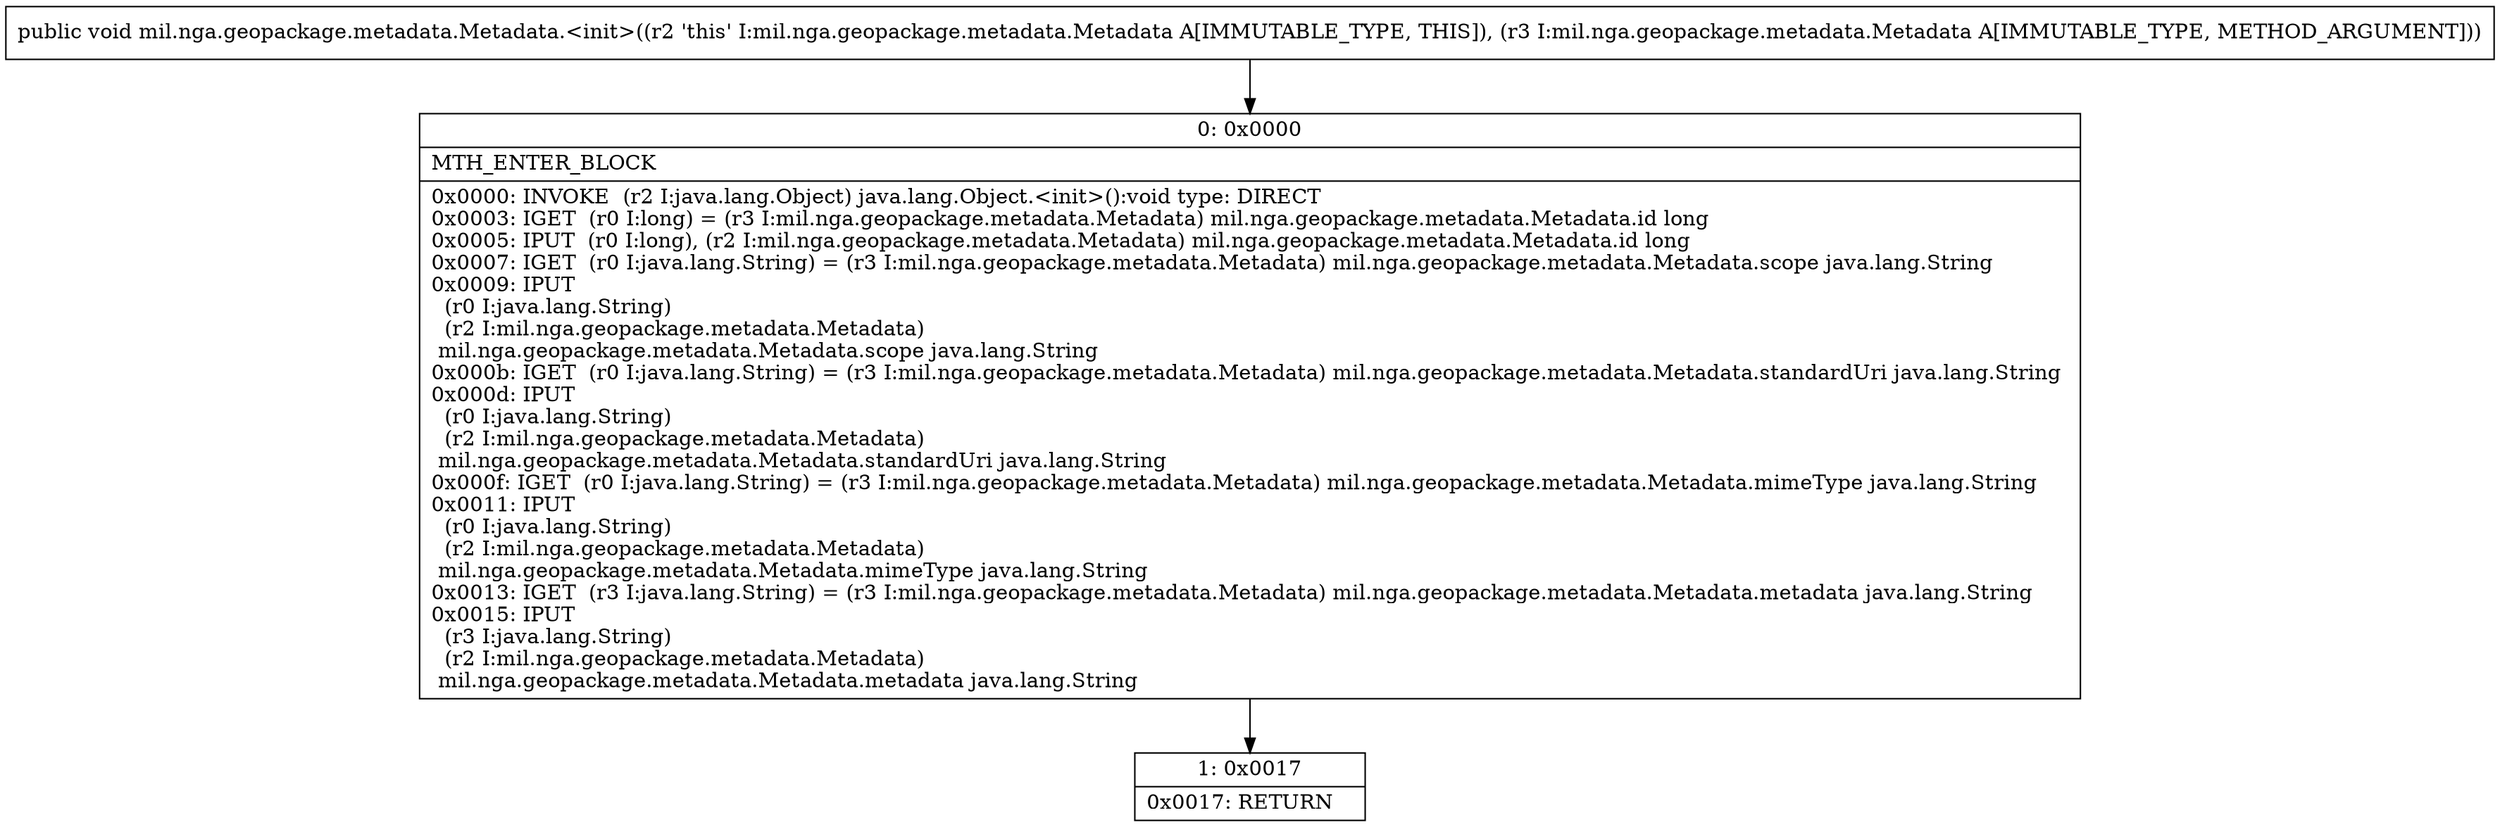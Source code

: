 digraph "CFG formil.nga.geopackage.metadata.Metadata.\<init\>(Lmil\/nga\/geopackage\/metadata\/Metadata;)V" {
Node_0 [shape=record,label="{0\:\ 0x0000|MTH_ENTER_BLOCK\l|0x0000: INVOKE  (r2 I:java.lang.Object) java.lang.Object.\<init\>():void type: DIRECT \l0x0003: IGET  (r0 I:long) = (r3 I:mil.nga.geopackage.metadata.Metadata) mil.nga.geopackage.metadata.Metadata.id long \l0x0005: IPUT  (r0 I:long), (r2 I:mil.nga.geopackage.metadata.Metadata) mil.nga.geopackage.metadata.Metadata.id long \l0x0007: IGET  (r0 I:java.lang.String) = (r3 I:mil.nga.geopackage.metadata.Metadata) mil.nga.geopackage.metadata.Metadata.scope java.lang.String \l0x0009: IPUT  \l  (r0 I:java.lang.String)\l  (r2 I:mil.nga.geopackage.metadata.Metadata)\l mil.nga.geopackage.metadata.Metadata.scope java.lang.String \l0x000b: IGET  (r0 I:java.lang.String) = (r3 I:mil.nga.geopackage.metadata.Metadata) mil.nga.geopackage.metadata.Metadata.standardUri java.lang.String \l0x000d: IPUT  \l  (r0 I:java.lang.String)\l  (r2 I:mil.nga.geopackage.metadata.Metadata)\l mil.nga.geopackage.metadata.Metadata.standardUri java.lang.String \l0x000f: IGET  (r0 I:java.lang.String) = (r3 I:mil.nga.geopackage.metadata.Metadata) mil.nga.geopackage.metadata.Metadata.mimeType java.lang.String \l0x0011: IPUT  \l  (r0 I:java.lang.String)\l  (r2 I:mil.nga.geopackage.metadata.Metadata)\l mil.nga.geopackage.metadata.Metadata.mimeType java.lang.String \l0x0013: IGET  (r3 I:java.lang.String) = (r3 I:mil.nga.geopackage.metadata.Metadata) mil.nga.geopackage.metadata.Metadata.metadata java.lang.String \l0x0015: IPUT  \l  (r3 I:java.lang.String)\l  (r2 I:mil.nga.geopackage.metadata.Metadata)\l mil.nga.geopackage.metadata.Metadata.metadata java.lang.String \l}"];
Node_1 [shape=record,label="{1\:\ 0x0017|0x0017: RETURN   \l}"];
MethodNode[shape=record,label="{public void mil.nga.geopackage.metadata.Metadata.\<init\>((r2 'this' I:mil.nga.geopackage.metadata.Metadata A[IMMUTABLE_TYPE, THIS]), (r3 I:mil.nga.geopackage.metadata.Metadata A[IMMUTABLE_TYPE, METHOD_ARGUMENT])) }"];
MethodNode -> Node_0;
Node_0 -> Node_1;
}

